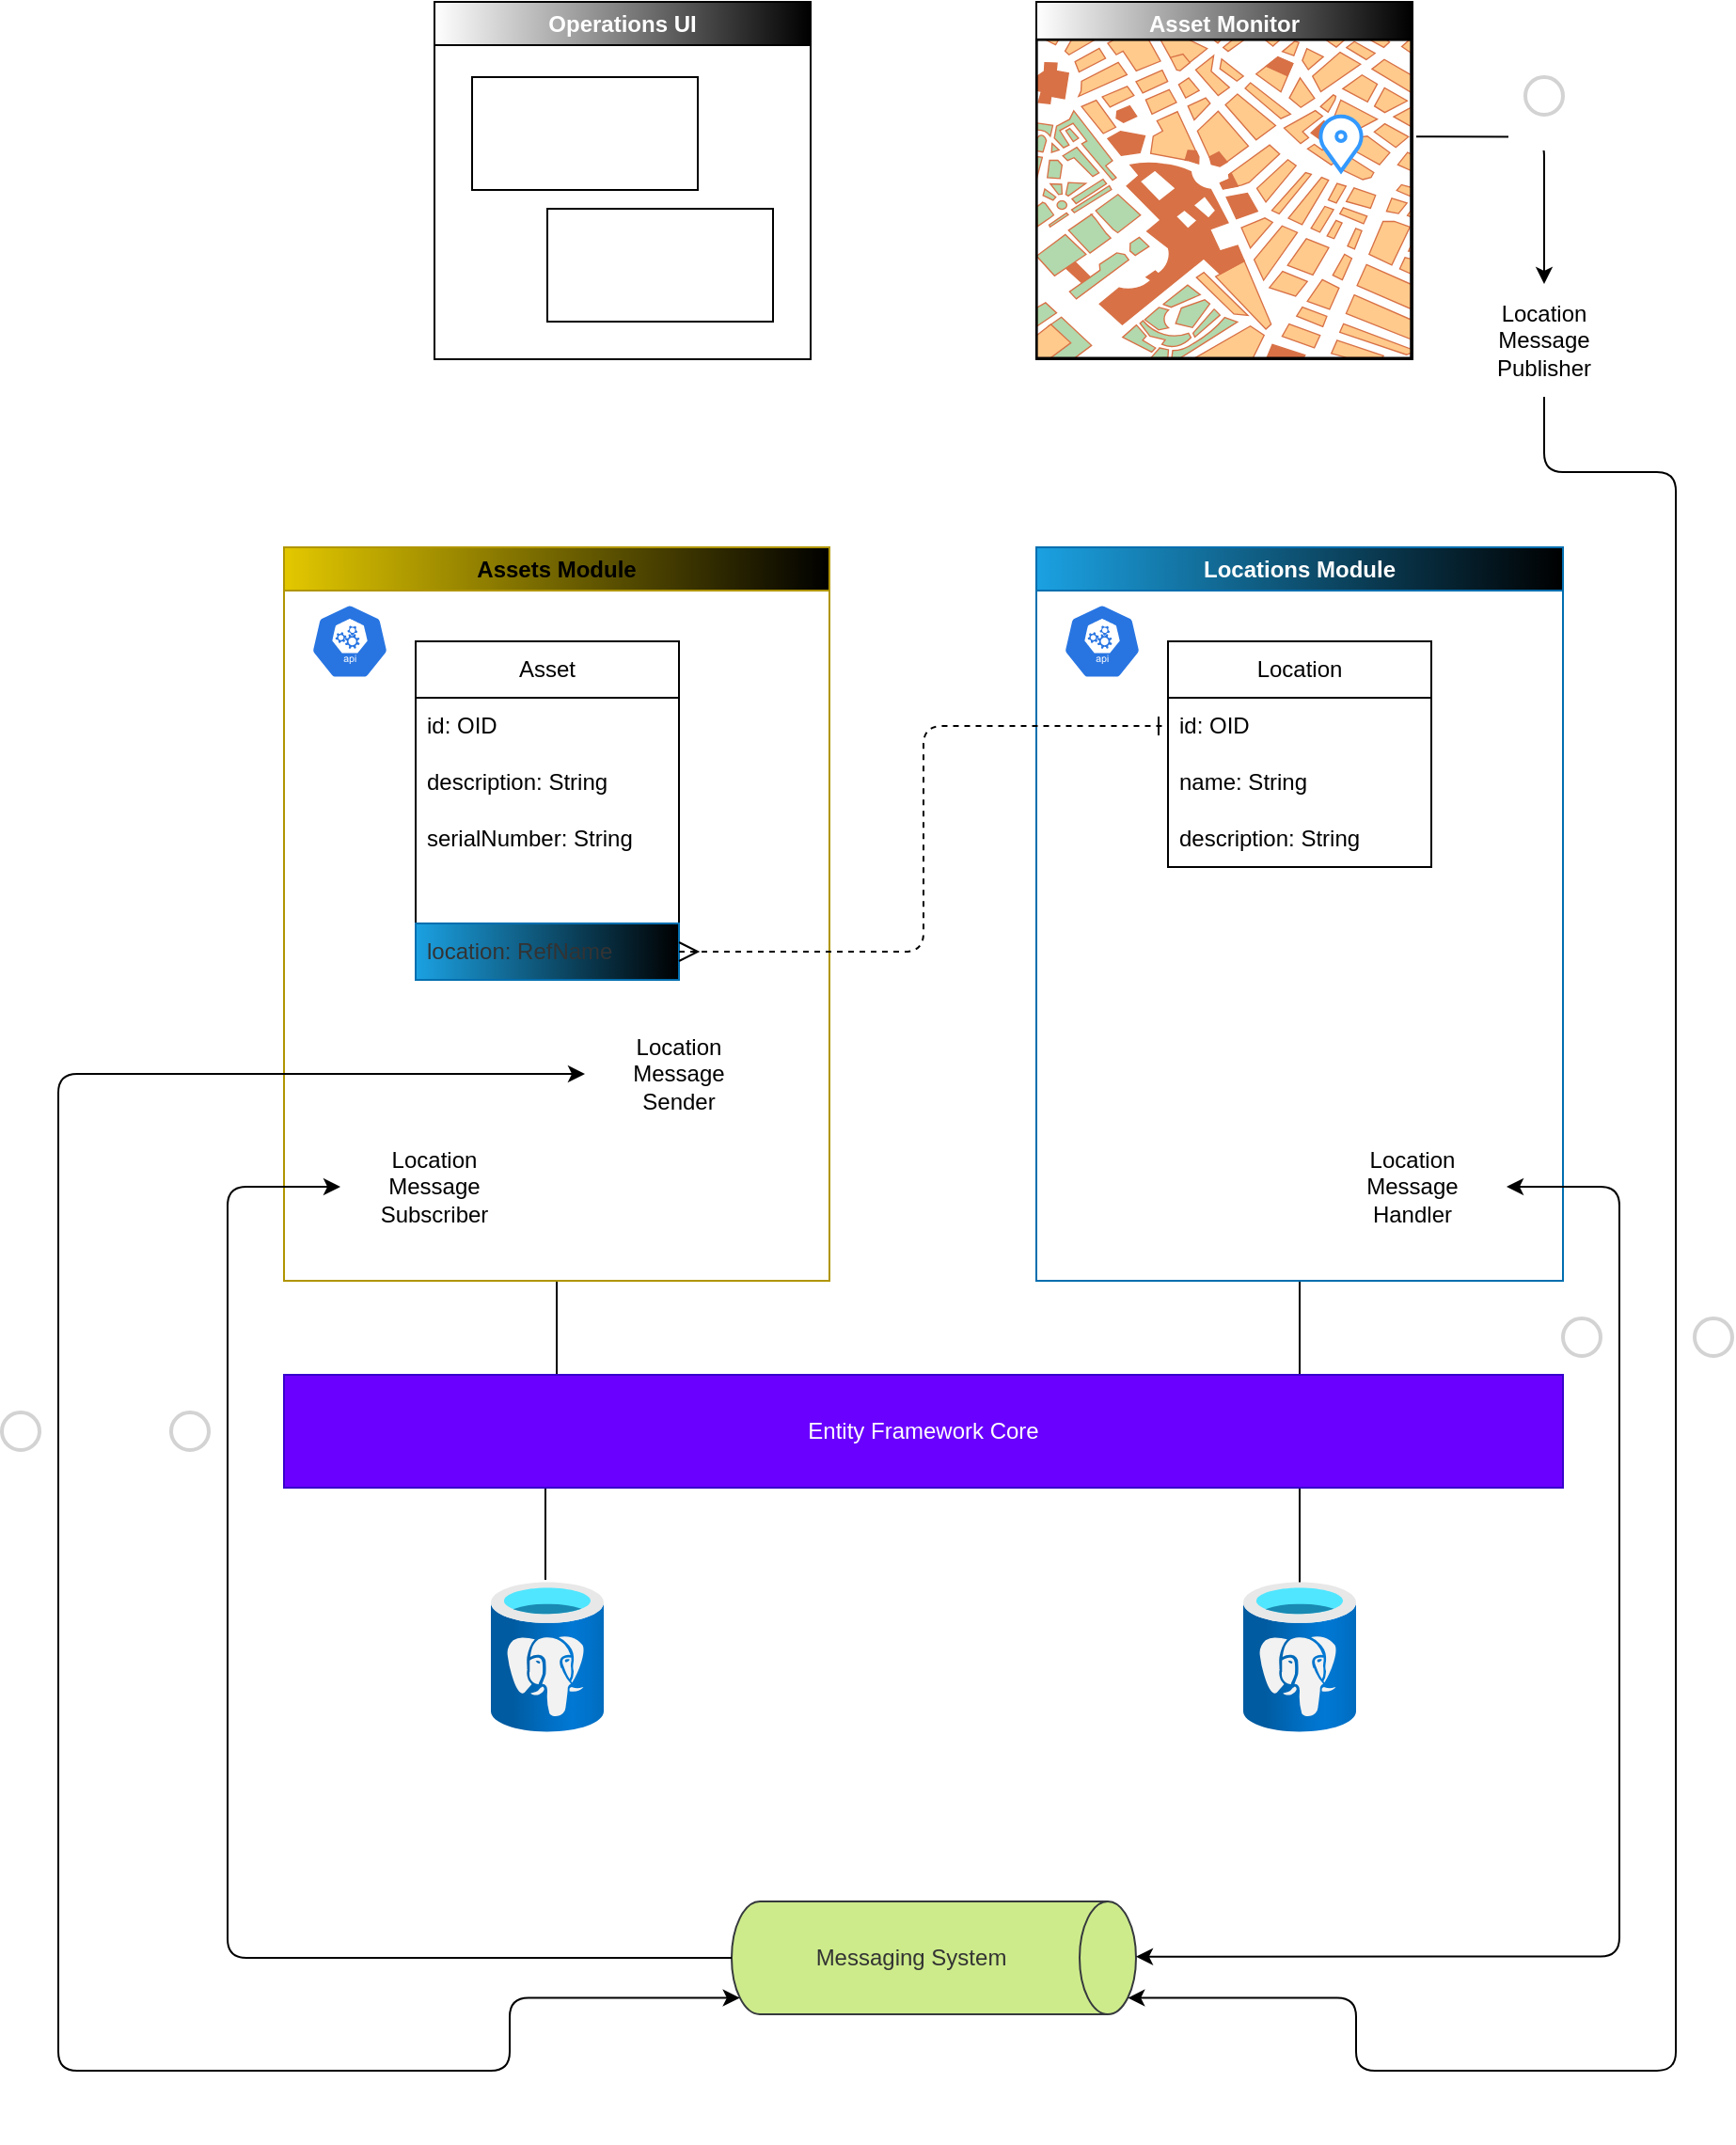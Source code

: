 <mxfile>
    <diagram name="Page-1" id="2eDMX8Met_-Xfei34ea0">
        <mxGraphModel dx="2298" dy="2059" grid="1" gridSize="10" guides="1" tooltips="1" connect="1" arrows="1" fold="1" page="1" pageScale="1" pageWidth="850" pageHeight="1100" math="0" shadow="0">
            <root>
                <mxCell id="0"/>
                <mxCell id="1" parent="0"/>
                <mxCell id="7" style="edgeStyle=orthogonalEdgeStyle;html=1;exitX=0.5;exitY=1;exitDx=0;exitDy=0;entryX=0.483;entryY=-0.012;entryDx=0;entryDy=0;entryPerimeter=0;fontColor=#333333;startArrow=none;startFill=0;endArrow=none;endFill=0;startSize=8;endSize=8;" parent="1" source="WWhhrq0fO1jrUCNcgxBJ-2" target="12" edge="1">
                    <mxGeometry relative="1" as="geometry">
                        <mxPoint x="220" y="680" as="targetPoint"/>
                    </mxGeometry>
                </mxCell>
                <mxCell id="WWhhrq0fO1jrUCNcgxBJ-2" value="Assets Module" style="swimlane;whiteSpace=wrap;html=1;fillColor=#e3c800;fontColor=#000000;strokeColor=#B09500;gradientColor=default;gradientDirection=east;" parent="1" vertex="1">
                    <mxGeometry x="80" y="200" width="290" height="390" as="geometry">
                        <mxRectangle x="320" y="290" width="130" height="30" as="alternateBounds"/>
                    </mxGeometry>
                </mxCell>
                <mxCell id="WWhhrq0fO1jrUCNcgxBJ-4" value="Asset" style="swimlane;fontStyle=0;childLayout=stackLayout;horizontal=1;startSize=30;horizontalStack=0;resizeParent=1;resizeParentMax=0;resizeLast=0;collapsible=1;marginBottom=0;whiteSpace=wrap;html=1;" parent="WWhhrq0fO1jrUCNcgxBJ-2" vertex="1">
                    <mxGeometry x="70" y="50" width="140" height="180" as="geometry"/>
                </mxCell>
                <mxCell id="WWhhrq0fO1jrUCNcgxBJ-5" value="id: OID" style="text;strokeColor=none;fillColor=none;align=left;verticalAlign=middle;spacingLeft=4;spacingRight=4;overflow=hidden;points=[[0,0.5],[1,0.5]];portConstraint=eastwest;rotatable=0;whiteSpace=wrap;html=1;" parent="WWhhrq0fO1jrUCNcgxBJ-4" vertex="1">
                    <mxGeometry y="30" width="140" height="30" as="geometry"/>
                </mxCell>
                <mxCell id="WWhhrq0fO1jrUCNcgxBJ-6" value="description: String" style="text;strokeColor=none;fillColor=none;align=left;verticalAlign=middle;spacingLeft=4;spacingRight=4;overflow=hidden;points=[[0,0.5],[1,0.5]];portConstraint=eastwest;rotatable=0;whiteSpace=wrap;html=1;" parent="WWhhrq0fO1jrUCNcgxBJ-4" vertex="1">
                    <mxGeometry y="60" width="140" height="30" as="geometry"/>
                </mxCell>
                <mxCell id="WWhhrq0fO1jrUCNcgxBJ-7" value="serialNumber: String" style="text;strokeColor=none;fillColor=none;align=left;verticalAlign=middle;spacingLeft=4;spacingRight=4;overflow=hidden;points=[[0,0.5],[1,0.5]];portConstraint=eastwest;rotatable=0;whiteSpace=wrap;html=1;" parent="WWhhrq0fO1jrUCNcgxBJ-4" vertex="1">
                    <mxGeometry y="90" width="140" height="30" as="geometry"/>
                </mxCell>
                <mxCell id="WWhhrq0fO1jrUCNcgxBJ-8" style="text;strokeColor=none;fillColor=none;align=left;verticalAlign=middle;spacingLeft=4;spacingRight=4;overflow=hidden;points=[[0,0.5],[1,0.5]];portConstraint=eastwest;rotatable=0;whiteSpace=wrap;html=1;" parent="WWhhrq0fO1jrUCNcgxBJ-4" vertex="1">
                    <mxGeometry y="120" width="140" height="30" as="geometry"/>
                </mxCell>
                <mxCell id="WWhhrq0fO1jrUCNcgxBJ-9" value="location: RefName" style="text;strokeColor=#006EAF;fillColor=#1ba1e2;align=left;verticalAlign=middle;spacingLeft=4;spacingRight=4;overflow=hidden;points=[[0,0.5],[1,0.5]];portConstraint=eastwest;rotatable=0;whiteSpace=wrap;html=1;fontColor=#333333;gradientColor=default;gradientDirection=east;" parent="WWhhrq0fO1jrUCNcgxBJ-4" vertex="1">
                    <mxGeometry y="150" width="140" height="30" as="geometry"/>
                </mxCell>
                <mxCell id="9" value="" style="sketch=0;html=1;dashed=0;whitespace=wrap;fillColor=#2875E2;strokeColor=#ffffff;points=[[0.005,0.63,0],[0.1,0.2,0],[0.9,0.2,0],[0.5,0,0],[0.995,0.63,0],[0.72,0.99,0],[0.5,1,0],[0.28,0.99,0]];verticalLabelPosition=bottom;align=center;verticalAlign=top;shape=mxgraph.kubernetes.icon;prIcon=api;fontColor=#333333;" parent="WWhhrq0fO1jrUCNcgxBJ-2" vertex="1">
                    <mxGeometry x="10" y="30" width="50" height="40" as="geometry"/>
                </mxCell>
                <mxCell id="23" value="Location&lt;br&gt;Message&lt;br&gt;Subscriber" style="rounded=0;whiteSpace=wrap;html=1;strokeColor=#FFFFFF;gradientColor=default;fillColor=none;" vertex="1" parent="WWhhrq0fO1jrUCNcgxBJ-2">
                    <mxGeometry x="30" y="310" width="100" height="60" as="geometry"/>
                </mxCell>
                <mxCell id="52" value="Location&lt;br&gt;Message&lt;br&gt;Sender" style="rounded=0;whiteSpace=wrap;html=1;strokeColor=#FFFFFF;gradientColor=default;fillColor=none;" vertex="1" parent="WWhhrq0fO1jrUCNcgxBJ-2">
                    <mxGeometry x="160" y="250" width="100" height="60" as="geometry"/>
                </mxCell>
                <mxCell id="8" style="edgeStyle=orthogonalEdgeStyle;html=1;exitX=0.5;exitY=1;exitDx=0;exitDy=0;fontColor=#333333;startArrow=none;startFill=0;endArrow=none;endFill=0;startSize=8;endSize=8;entryX=0.5;entryY=0.013;entryDx=0;entryDy=0;entryPerimeter=0;" parent="1" source="WWhhrq0fO1jrUCNcgxBJ-3" target="13" edge="1">
                    <mxGeometry relative="1" as="geometry">
                        <mxPoint x="620" y="710" as="targetPoint"/>
                    </mxGeometry>
                </mxCell>
                <mxCell id="WWhhrq0fO1jrUCNcgxBJ-3" value="Locations Module" style="swimlane;whiteSpace=wrap;html=1;fillColor=#1ba1e2;strokeColor=#006EAF;fontColor=#ffffff;gradientColor=default;gradientDirection=east;" parent="1" vertex="1">
                    <mxGeometry x="480" y="200" width="280" height="390" as="geometry">
                        <mxRectangle x="320" y="290" width="130" height="30" as="alternateBounds"/>
                    </mxGeometry>
                </mxCell>
                <mxCell id="WWhhrq0fO1jrUCNcgxBJ-10" value="Location" style="swimlane;fontStyle=0;childLayout=stackLayout;horizontal=1;startSize=30;horizontalStack=0;resizeParent=1;resizeParentMax=0;resizeLast=0;collapsible=1;marginBottom=0;whiteSpace=wrap;html=1;" parent="WWhhrq0fO1jrUCNcgxBJ-3" vertex="1">
                    <mxGeometry x="70" y="50" width="140" height="120" as="geometry"/>
                </mxCell>
                <mxCell id="WWhhrq0fO1jrUCNcgxBJ-11" value="id: OID" style="text;strokeColor=none;fillColor=none;align=left;verticalAlign=middle;spacingLeft=4;spacingRight=4;overflow=hidden;points=[[0,0.5],[1,0.5]];portConstraint=eastwest;rotatable=0;whiteSpace=wrap;html=1;" parent="WWhhrq0fO1jrUCNcgxBJ-10" vertex="1">
                    <mxGeometry y="30" width="140" height="30" as="geometry"/>
                </mxCell>
                <mxCell id="WWhhrq0fO1jrUCNcgxBJ-12" value="name: String" style="text;strokeColor=none;fillColor=none;align=left;verticalAlign=middle;spacingLeft=4;spacingRight=4;overflow=hidden;points=[[0,0.5],[1,0.5]];portConstraint=eastwest;rotatable=0;whiteSpace=wrap;html=1;" parent="WWhhrq0fO1jrUCNcgxBJ-10" vertex="1">
                    <mxGeometry y="60" width="140" height="30" as="geometry"/>
                </mxCell>
                <mxCell id="WWhhrq0fO1jrUCNcgxBJ-13" value="description: String" style="text;strokeColor=none;fillColor=none;align=left;verticalAlign=middle;spacingLeft=4;spacingRight=4;overflow=hidden;points=[[0,0.5],[1,0.5]];portConstraint=eastwest;rotatable=0;whiteSpace=wrap;html=1;" parent="WWhhrq0fO1jrUCNcgxBJ-10" vertex="1">
                    <mxGeometry y="90" width="140" height="30" as="geometry"/>
                </mxCell>
                <mxCell id="10" value="" style="sketch=0;html=1;dashed=0;whitespace=wrap;fillColor=#2875E2;strokeColor=#ffffff;points=[[0.005,0.63,0],[0.1,0.2,0],[0.9,0.2,0],[0.5,0,0],[0.995,0.63,0],[0.72,0.99,0],[0.5,1,0],[0.28,0.99,0]];verticalLabelPosition=bottom;align=center;verticalAlign=top;shape=mxgraph.kubernetes.icon;prIcon=api;fontColor=#333333;" parent="WWhhrq0fO1jrUCNcgxBJ-3" vertex="1">
                    <mxGeometry x="10" y="30" width="50" height="40" as="geometry"/>
                </mxCell>
                <mxCell id="61" value="Location&lt;br&gt;Message&lt;br&gt;Handler" style="rounded=0;whiteSpace=wrap;html=1;strokeColor=#FFFFFF;gradientColor=default;fillColor=none;" vertex="1" parent="WWhhrq0fO1jrUCNcgxBJ-3">
                    <mxGeometry x="150" y="310" width="100" height="60" as="geometry"/>
                </mxCell>
                <mxCell id="2" style="edgeStyle=orthogonalEdgeStyle;html=1;exitX=1;exitY=0.5;exitDx=0;exitDy=0;entryX=0;entryY=0.5;entryDx=0;entryDy=0;endArrow=ERone;endFill=0;startArrow=ERmany;startFill=0;endSize=8;startSize=8;dashed=1;" parent="1" source="WWhhrq0fO1jrUCNcgxBJ-9" target="WWhhrq0fO1jrUCNcgxBJ-11" edge="1">
                    <mxGeometry relative="1" as="geometry"/>
                </mxCell>
                <mxCell id="4" value="Entity Framework Core" style="rounded=0;whiteSpace=wrap;html=1;fillColor=#6a00ff;fontColor=#ffffff;strokeColor=#3700CC;" parent="1" vertex="1">
                    <mxGeometry x="80" y="640" width="680" height="60" as="geometry"/>
                </mxCell>
                <mxCell id="12" value="&lt;font color=&quot;#ffffff&quot;&gt;Assets&lt;/font&gt;" style="aspect=fixed;html=1;points=[];align=center;image;fontSize=12;image=img/lib/azure2/databases/Azure_Database_PostgreSQL_Server.svg;fontColor=#333333;gradientColor=default;gradientDirection=east;" parent="1" vertex="1">
                    <mxGeometry x="190" y="750" width="60" height="80" as="geometry"/>
                </mxCell>
                <mxCell id="13" value="&lt;font color=&quot;#ffffff&quot;&gt;Locations&lt;br&gt;&lt;/font&gt;" style="aspect=fixed;html=1;points=[];align=center;image;fontSize=12;image=img/lib/azure2/databases/Azure_Database_PostgreSQL_Server.svg;fontColor=#333333;gradientColor=default;gradientDirection=east;" parent="1" vertex="1">
                    <mxGeometry x="590" y="750" width="60" height="80" as="geometry"/>
                </mxCell>
                <mxCell id="14" value="Operations UI" style="swimlane;whiteSpace=wrap;html=1;fontColor=#FFFFFF;gradientColor=default;gradientDirection=east;" parent="1" vertex="1">
                    <mxGeometry x="160" y="-90" width="200" height="190" as="geometry">
                        <mxRectangle x="310" y="-80" width="120" height="30" as="alternateBounds"/>
                    </mxGeometry>
                </mxCell>
                <mxCell id="18" value="Assets" style="rounded=0;whiteSpace=wrap;html=1;fontColor=#FFFFFF;gradientColor=none;gradientDirection=east;" parent="14" vertex="1">
                    <mxGeometry x="20" y="40" width="120" height="60" as="geometry"/>
                </mxCell>
                <mxCell id="19" value="Locations" style="rounded=0;whiteSpace=wrap;html=1;fontColor=#FFFFFF;gradientColor=none;gradientDirection=east;" parent="14" vertex="1">
                    <mxGeometry x="60" y="110" width="120" height="60" as="geometry"/>
                </mxCell>
                <mxCell id="25" value="Location&lt;br&gt;Message&lt;br&gt;Publisher" style="rounded=0;whiteSpace=wrap;html=1;strokeColor=#FFFFFF;gradientColor=default;fillColor=none;" vertex="1" parent="1">
                    <mxGeometry x="700" y="60" width="100" height="60" as="geometry"/>
                </mxCell>
                <mxCell id="26" value="Messaging System" style="shape=cylinder3;whiteSpace=wrap;html=1;boundedLbl=1;backgroundOutline=1;size=15;strokeColor=#36393d;fillColor=#cdeb8b;direction=south;fontColor=#333333;" vertex="1" parent="1">
                    <mxGeometry x="318" y="920" width="215" height="60" as="geometry"/>
                </mxCell>
                <mxCell id="53" value="" style="group" vertex="1" connectable="0" parent="1">
                    <mxGeometry x="20" y="540" width="210" height="410" as="geometry"/>
                </mxCell>
                <mxCell id="46" value="" style="endArrow=classic;html=1;fontColor=#FFFFFF;exitX=0.5;exitY=1;exitDx=0;exitDy=0;exitPerimeter=0;entryX=0;entryY=0.5;entryDx=0;entryDy=0;edgeStyle=orthogonalEdgeStyle;" edge="1" parent="53" source="26" target="23">
                    <mxGeometry relative="1" as="geometry">
                        <mxPoint x="350" y="280" as="sourcePoint"/>
                        <mxPoint x="450" y="280" as="targetPoint"/>
                        <Array as="points">
                            <mxPoint x="30" y="410"/>
                            <mxPoint x="30"/>
                        </Array>
                    </mxGeometry>
                </mxCell>
                <mxCell id="47" value="" style="shape=message;html=1;outlineConnect=0;strokeColor=#FFFFFF;fontColor=#FFFFFF;fillColor=none;gradientColor=none;" vertex="1" parent="46">
                    <mxGeometry width="20" height="14" relative="1" as="geometry">
                        <mxPoint x="140" y="81" as="offset"/>
                    </mxGeometry>
                </mxCell>
                <mxCell id="49" value="3" style="ellipse;whiteSpace=wrap;html=1;aspect=fixed;strokeWidth=2;fontFamily=Tahoma;spacingBottom=4;spacingRight=2;strokeColor=#d3d3d3;fontColor=#FFFFFF;fillColor=none;gradientColor=none;" vertex="1" parent="53">
                    <mxGeometry y="120" width="20" height="20" as="geometry"/>
                </mxCell>
                <mxCell id="50" value="Subscribe" style="text;html=1;strokeColor=none;fillColor=none;align=center;verticalAlign=middle;whiteSpace=wrap;rounded=0;fontColor=#FFFFFF;" vertex="1" parent="53">
                    <mxGeometry x="150" y="360" width="60" height="30" as="geometry"/>
                </mxCell>
                <mxCell id="54" value="" style="endArrow=classic;html=1;fontColor=#FFFFFF;exitX=0;exitY=0.5;exitDx=0;exitDy=0;edgeStyle=orthogonalEdgeStyle;entryX=0.855;entryY=1;entryDx=0;entryDy=-4.35;entryPerimeter=0;startArrow=classic;startFill=1;" edge="1" parent="1" source="52" target="26">
                    <mxGeometry relative="1" as="geometry">
                        <mxPoint x="370" y="540" as="sourcePoint"/>
                        <mxPoint x="470" y="540" as="targetPoint"/>
                        <Array as="points">
                            <mxPoint x="-40" y="480"/>
                            <mxPoint x="-40" y="1010"/>
                            <mxPoint x="200" y="1010"/>
                            <mxPoint x="200" y="971"/>
                        </Array>
                    </mxGeometry>
                </mxCell>
                <mxCell id="55" value="" style="shape=message;html=1;outlineConnect=0;strokeColor=#FFFFFF;fontColor=#FFFFFF;fillColor=none;gradientColor=none;" vertex="1" parent="54">
                    <mxGeometry width="20" height="14" relative="1" as="geometry">
                        <mxPoint x="110" y="185" as="offset"/>
                    </mxGeometry>
                </mxCell>
                <mxCell id="56" value="Request/Response" style="text;html=1;strokeColor=none;fillColor=none;align=center;verticalAlign=middle;whiteSpace=wrap;rounded=0;fontColor=#FFFFFF;" vertex="1" parent="1">
                    <mxGeometry x="50" y="960" width="60" height="30" as="geometry"/>
                </mxCell>
                <mxCell id="43" value="Publish" style="text;html=1;strokeColor=none;fillColor=none;align=center;verticalAlign=middle;whiteSpace=wrap;rounded=0;fontColor=#FFFFFF;" vertex="1" parent="1">
                    <mxGeometry x="700" y="960" width="60" height="30" as="geometry"/>
                </mxCell>
                <mxCell id="34" value="" style="endArrow=classic;html=1;fontColor=#FFFFFF;exitX=0.5;exitY=1;exitDx=0;exitDy=0;entryX=0.855;entryY=0;entryDx=0;entryDy=4.35;entryPerimeter=0;edgeStyle=orthogonalEdgeStyle;" edge="1" parent="1" source="25" target="26">
                    <mxGeometry relative="1" as="geometry">
                        <mxPoint x="360" y="160" as="sourcePoint"/>
                        <mxPoint x="460" y="160" as="targetPoint"/>
                        <Array as="points">
                            <mxPoint x="750" y="160"/>
                            <mxPoint x="820" y="160"/>
                            <mxPoint x="820" y="1010"/>
                            <mxPoint x="650" y="1010"/>
                            <mxPoint x="650" y="971"/>
                        </Array>
                    </mxGeometry>
                </mxCell>
                <mxCell id="35" value="" style="shape=message;html=1;outlineConnect=0;strokeColor=#FFFFFF;fontColor=#FFFFFF;fillColor=none;gradientColor=none;" vertex="1" parent="34">
                    <mxGeometry width="20" height="14" relative="1" as="geometry">
                        <mxPoint x="-100" y="339" as="offset"/>
                    </mxGeometry>
                </mxCell>
                <mxCell id="40" value="2" style="ellipse;whiteSpace=wrap;html=1;aspect=fixed;strokeWidth=2;fontFamily=Tahoma;spacingBottom=4;spacingRight=2;strokeColor=#d3d3d3;fontColor=#FFFFFF;fillColor=none;gradientColor=none;" vertex="1" parent="1">
                    <mxGeometry x="830" y="610" width="20" height="20" as="geometry"/>
                </mxCell>
                <mxCell id="57" value="4" style="ellipse;whiteSpace=wrap;html=1;aspect=fixed;strokeWidth=2;fontFamily=Tahoma;spacingBottom=4;spacingRight=2;strokeColor=#d3d3d3;fontColor=#FFFFFF;fillColor=none;gradientColor=none;" vertex="1" parent="1">
                    <mxGeometry x="-70" y="660" width="20" height="20" as="geometry"/>
                </mxCell>
                <mxCell id="62" value="" style="endArrow=classic;html=1;fontColor=#FFFFFF;edgeStyle=orthogonalEdgeStyle;entryX=1;entryY=0.5;entryDx=0;entryDy=0;startArrow=classic;startFill=1;" edge="1" parent="1" target="61">
                    <mxGeometry relative="1" as="geometry">
                        <mxPoint x="533" y="949.33" as="sourcePoint"/>
                        <mxPoint x="633" y="949.33" as="targetPoint"/>
                        <Array as="points">
                            <mxPoint x="790" y="949"/>
                            <mxPoint x="790" y="540"/>
                        </Array>
                    </mxGeometry>
                </mxCell>
                <mxCell id="63" value="" style="shape=message;html=1;outlineConnect=0;strokeColor=#FFFFFF;fontColor=#FFFFFF;fillColor=none;gradientColor=none;" vertex="1" parent="62">
                    <mxGeometry width="20" height="14" relative="1" as="geometry">
                        <mxPoint x="-150" y="86" as="offset"/>
                    </mxGeometry>
                </mxCell>
                <mxCell id="66" value="Request/Response" style="text;html=1;strokeColor=none;fillColor=none;align=center;verticalAlign=middle;whiteSpace=wrap;rounded=0;fontColor=#FFFFFF;" vertex="1" parent="1">
                    <mxGeometry x="620" y="900" width="60" height="30" as="geometry"/>
                </mxCell>
                <mxCell id="68" value="Asset Monitor" style="swimlane;whiteSpace=wrap;html=1;fontColor=#FFFFFF;gradientColor=default;gradientDirection=east;" vertex="1" parent="1">
                    <mxGeometry x="480" y="-90" width="200" height="190" as="geometry">
                        <mxRectangle x="310" y="-80" width="120" height="30" as="alternateBounds"/>
                    </mxGeometry>
                </mxCell>
                <mxCell id="22" value="" style="verticalLabelPosition=bottom;shadow=0;dashed=0;align=center;html=1;verticalAlign=top;strokeWidth=1;shape=mxgraph.mockup.misc.map;gradientColor=default;" vertex="1" parent="68">
                    <mxGeometry y="20" width="200" height="170" as="geometry"/>
                </mxCell>
                <mxCell id="20" value="" style="html=1;verticalLabelPosition=bottom;align=center;labelBackgroundColor=#ffffff;verticalAlign=top;strokeWidth=2;shadow=0;dashed=0;shape=mxgraph.ios7.icons.location;gradientDirection=east;strokeColor=#3399FF;" parent="68" vertex="1">
                    <mxGeometry x="150" y="60" width="24" height="30" as="geometry"/>
                </mxCell>
                <mxCell id="32" value="" style="endArrow=classic;html=1;fontColor=#333333;entryX=0.5;entryY=0;entryDx=0;entryDy=0;exitX=1.01;exitY=0.304;exitDx=0;exitDy=0;exitPerimeter=0;edgeStyle=orthogonalEdgeStyle;" edge="1" parent="1" source="22" target="25">
                    <mxGeometry relative="1" as="geometry">
                        <mxPoint x="650" y="-120" as="sourcePoint"/>
                        <mxPoint x="750" y="-120" as="targetPoint"/>
                    </mxGeometry>
                </mxCell>
                <mxCell id="33" value="Position" style="edgeLabel;resizable=0;html=1;align=center;verticalAlign=middle;strokeColor=#FFFFFF;fontColor=#FFFFFF;fillColor=none;gradientColor=none;" connectable="0" vertex="1" parent="32">
                    <mxGeometry relative="1" as="geometry">
                        <mxPoint y="-5" as="offset"/>
                    </mxGeometry>
                </mxCell>
                <mxCell id="38" value="1" style="ellipse;whiteSpace=wrap;html=1;aspect=fixed;strokeWidth=2;fontFamily=Tahoma;spacingBottom=4;spacingRight=2;strokeColor=#d3d3d3;fontColor=#FFFFFF;fillColor=none;gradientColor=none;" vertex="1" parent="1">
                    <mxGeometry x="740" y="-50" width="20" height="20" as="geometry"/>
                </mxCell>
                <mxCell id="73" value="5" style="ellipse;whiteSpace=wrap;html=1;aspect=fixed;strokeWidth=2;fontFamily=Tahoma;spacingBottom=4;spacingRight=2;strokeColor=#d3d3d3;fontColor=#FFFFFF;fillColor=none;gradientColor=none;" vertex="1" parent="1">
                    <mxGeometry x="760" y="610" width="20" height="20" as="geometry"/>
                </mxCell>
            </root>
        </mxGraphModel>
    </diagram>
</mxfile>